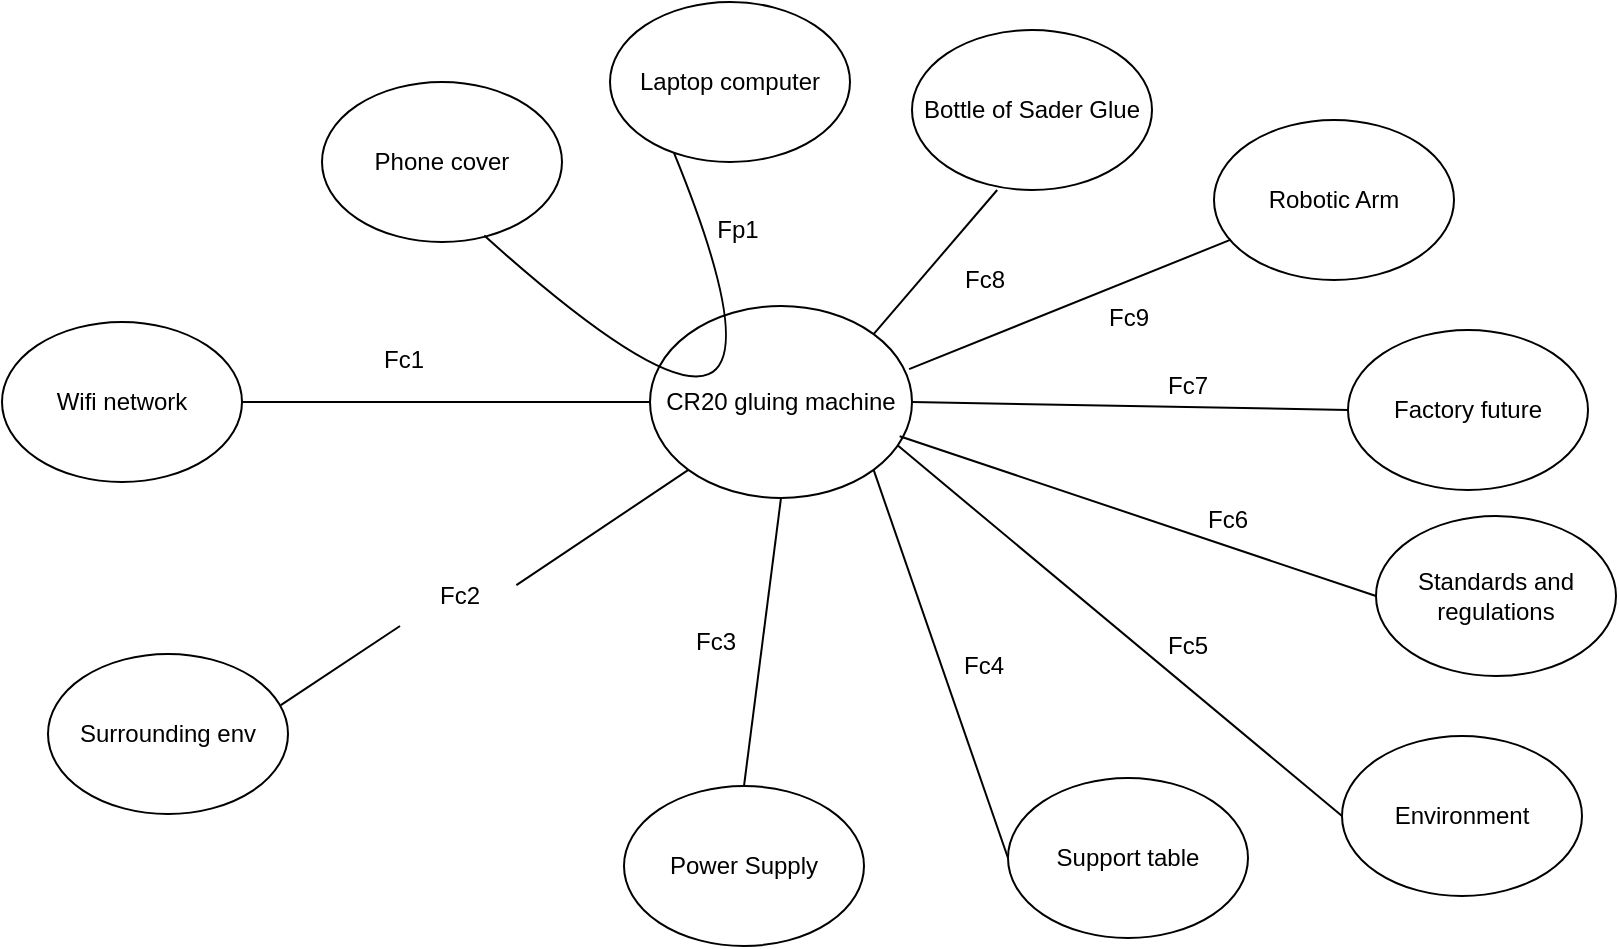 <mxfile version="27.0.1">
  <diagram name="Page-1" id="rhsc-qh1pszq7NTg1bcD">
    <mxGraphModel dx="1442" dy="1327" grid="0" gridSize="10" guides="1" tooltips="1" connect="1" arrows="1" fold="1" page="0" pageScale="1" pageWidth="850" pageHeight="1100" math="0" shadow="0">
      <root>
        <mxCell id="0" />
        <mxCell id="1" parent="0" />
        <mxCell id="Dn5VS5hVoH6_ir9Mhc69-1" value="CR20 gluing machine" style="ellipse;whiteSpace=wrap;html=1;" parent="1" vertex="1">
          <mxGeometry x="-22" y="-344" width="131" height="96" as="geometry" />
        </mxCell>
        <mxCell id="Dn5VS5hVoH6_ir9Mhc69-2" value="Bottle of Sader Glue" style="ellipse;whiteSpace=wrap;html=1;" parent="1" vertex="1">
          <mxGeometry x="109" y="-482" width="120" height="80" as="geometry" />
        </mxCell>
        <mxCell id="Dn5VS5hVoH6_ir9Mhc69-4" value="Wifi network" style="ellipse;whiteSpace=wrap;html=1;" parent="1" vertex="1">
          <mxGeometry x="-346" y="-336" width="120" height="80" as="geometry" />
        </mxCell>
        <mxCell id="Dn5VS5hVoH6_ir9Mhc69-5" value="Surrounding env" style="ellipse;whiteSpace=wrap;html=1;" parent="1" vertex="1">
          <mxGeometry x="-323" y="-170" width="120" height="80" as="geometry" />
        </mxCell>
        <mxCell id="Dn5VS5hVoH6_ir9Mhc69-6" value="Power Supply" style="ellipse;whiteSpace=wrap;html=1;" parent="1" vertex="1">
          <mxGeometry x="-35" y="-104" width="120" height="80" as="geometry" />
        </mxCell>
        <mxCell id="Dn5VS5hVoH6_ir9Mhc69-7" value="Support table" style="ellipse;whiteSpace=wrap;html=1;" parent="1" vertex="1">
          <mxGeometry x="157" y="-108" width="120" height="80" as="geometry" />
        </mxCell>
        <mxCell id="Dn5VS5hVoH6_ir9Mhc69-11" value="" style="endArrow=none;html=1;rounded=0;fontSize=12;startSize=8;endSize=8;curved=1;exitX=0.97;exitY=0.32;exitDx=0;exitDy=0;entryX=0;entryY=1;entryDx=0;entryDy=0;exitPerimeter=0;" parent="1" source="Dn5VS5hVoH6_ir9Mhc69-28" target="Dn5VS5hVoH6_ir9Mhc69-1" edge="1">
          <mxGeometry width="50" height="50" relative="1" as="geometry">
            <mxPoint x="93" y="-267" as="sourcePoint" />
            <mxPoint x="212" y="-254" as="targetPoint" />
          </mxGeometry>
        </mxCell>
        <mxCell id="Dn5VS5hVoH6_ir9Mhc69-12" value="" style="endArrow=none;html=1;rounded=0;fontSize=12;startSize=8;endSize=8;curved=1;exitX=0.5;exitY=0;exitDx=0;exitDy=0;entryX=0.5;entryY=1;entryDx=0;entryDy=0;" parent="1" source="Dn5VS5hVoH6_ir9Mhc69-6" target="Dn5VS5hVoH6_ir9Mhc69-1" edge="1">
          <mxGeometry width="50" height="50" relative="1" as="geometry">
            <mxPoint x="128" y="-174" as="sourcePoint" />
            <mxPoint x="227" y="-239" as="targetPoint" />
          </mxGeometry>
        </mxCell>
        <mxCell id="Dn5VS5hVoH6_ir9Mhc69-13" value="" style="endArrow=none;html=1;rounded=0;fontSize=12;startSize=8;endSize=8;curved=1;exitX=0;exitY=0.5;exitDx=0;exitDy=0;entryX=1;entryY=1;entryDx=0;entryDy=0;" parent="1" source="Dn5VS5hVoH6_ir9Mhc69-7" target="Dn5VS5hVoH6_ir9Mhc69-1" edge="1">
          <mxGeometry width="50" height="50" relative="1" as="geometry">
            <mxPoint x="269" y="-152" as="sourcePoint" />
            <mxPoint x="269" y="-227" as="targetPoint" />
          </mxGeometry>
        </mxCell>
        <mxCell id="Dn5VS5hVoH6_ir9Mhc69-20" value="Fc3" style="text;html=1;align=center;verticalAlign=middle;whiteSpace=wrap;rounded=0;" parent="1" vertex="1">
          <mxGeometry x="-19" y="-191" width="60" height="30" as="geometry" />
        </mxCell>
        <mxCell id="Dn5VS5hVoH6_ir9Mhc69-21" value="Fc4" style="text;html=1;align=center;verticalAlign=middle;whiteSpace=wrap;rounded=0;" parent="1" vertex="1">
          <mxGeometry x="115" y="-179" width="60" height="30" as="geometry" />
        </mxCell>
        <mxCell id="Dn5VS5hVoH6_ir9Mhc69-23" value="Phone cover" style="ellipse;whiteSpace=wrap;html=1;" parent="1" vertex="1">
          <mxGeometry x="-186" y="-456" width="120" height="80" as="geometry" />
        </mxCell>
        <mxCell id="Dn5VS5hVoH6_ir9Mhc69-24" value="Laptop computer" style="ellipse;whiteSpace=wrap;html=1;" parent="1" vertex="1">
          <mxGeometry x="-42" y="-496" width="120" height="80" as="geometry" />
        </mxCell>
        <mxCell id="Dn5VS5hVoH6_ir9Mhc69-25" value="Fp1" style="text;html=1;align=center;verticalAlign=middle;whiteSpace=wrap;rounded=0;" parent="1" vertex="1">
          <mxGeometry x="-8" y="-397" width="60" height="30" as="geometry" />
        </mxCell>
        <mxCell id="Dn5VS5hVoH6_ir9Mhc69-27" value="" style="endArrow=none;html=1;rounded=0;fontSize=12;startSize=8;endSize=8;curved=1;exitX=0.676;exitY=0.96;exitDx=0;exitDy=0;exitPerimeter=0;entryX=0.267;entryY=0.945;entryDx=0;entryDy=0;entryPerimeter=0;" parent="1" source="Dn5VS5hVoH6_ir9Mhc69-23" target="Dn5VS5hVoH6_ir9Mhc69-24" edge="1">
          <mxGeometry width="50" height="50" relative="1" as="geometry">
            <mxPoint x="14" y="-220" as="sourcePoint" />
            <mxPoint x="64" y="-270" as="targetPoint" />
            <Array as="points">
              <mxPoint x="72" y="-220" />
            </Array>
          </mxGeometry>
        </mxCell>
        <mxCell id="Dn5VS5hVoH6_ir9Mhc69-29" value="" style="endArrow=none;html=1;rounded=0;fontSize=12;startSize=8;endSize=8;curved=1;exitX=0.97;exitY=0.32;exitDx=0;exitDy=0;entryX=0;entryY=1;entryDx=0;entryDy=0;exitPerimeter=0;" parent="1" source="Dn5VS5hVoH6_ir9Mhc69-5" target="Dn5VS5hVoH6_ir9Mhc69-28" edge="1">
          <mxGeometry width="50" height="50" relative="1" as="geometry">
            <mxPoint x="-207" y="-144" as="sourcePoint" />
            <mxPoint x="-3" y="-262" as="targetPoint" />
          </mxGeometry>
        </mxCell>
        <mxCell id="Dn5VS5hVoH6_ir9Mhc69-28" value="Fc2" style="text;html=1;align=center;verticalAlign=middle;whiteSpace=wrap;rounded=0;" parent="1" vertex="1">
          <mxGeometry x="-147" y="-214" width="60" height="30" as="geometry" />
        </mxCell>
        <mxCell id="Dn5VS5hVoH6_ir9Mhc69-30" value="Fc1" style="text;html=1;align=center;verticalAlign=middle;whiteSpace=wrap;rounded=0;" parent="1" vertex="1">
          <mxGeometry x="-175" y="-332" width="60" height="30" as="geometry" />
        </mxCell>
        <mxCell id="Dn5VS5hVoH6_ir9Mhc69-31" value="" style="endArrow=none;html=1;rounded=0;fontSize=12;startSize=8;endSize=8;curved=1;exitX=1;exitY=0.5;exitDx=0;exitDy=0;entryX=0;entryY=0.5;entryDx=0;entryDy=0;" parent="1" source="Dn5VS5hVoH6_ir9Mhc69-4" target="Dn5VS5hVoH6_ir9Mhc69-1" edge="1">
          <mxGeometry width="50" height="50" relative="1" as="geometry">
            <mxPoint x="-113" y="-282" as="sourcePoint" />
            <mxPoint x="-63" y="-332" as="targetPoint" />
          </mxGeometry>
        </mxCell>
        <mxCell id="Dn5VS5hVoH6_ir9Mhc69-32" value="Environment" style="ellipse;whiteSpace=wrap;html=1;" parent="1" vertex="1">
          <mxGeometry x="324" y="-129" width="120" height="80" as="geometry" />
        </mxCell>
        <mxCell id="Dn5VS5hVoH6_ir9Mhc69-33" value="Standards and regulations" style="ellipse;whiteSpace=wrap;html=1;" parent="1" vertex="1">
          <mxGeometry x="341" y="-239" width="120" height="80" as="geometry" />
        </mxCell>
        <mxCell id="Dn5VS5hVoH6_ir9Mhc69-34" value="Factory future" style="ellipse;whiteSpace=wrap;html=1;" parent="1" vertex="1">
          <mxGeometry x="327" y="-332" width="120" height="80" as="geometry" />
        </mxCell>
        <mxCell id="Dn5VS5hVoH6_ir9Mhc69-35" value="" style="endArrow=none;html=1;rounded=0;fontSize=12;startSize=8;endSize=8;curved=1;exitX=0;exitY=0.5;exitDx=0;exitDy=0;entryX=0.946;entryY=0.727;entryDx=0;entryDy=0;entryPerimeter=0;" parent="1" source="Dn5VS5hVoH6_ir9Mhc69-32" target="Dn5VS5hVoH6_ir9Mhc69-1" edge="1">
          <mxGeometry width="50" height="50" relative="1" as="geometry">
            <mxPoint x="132" y="-282" as="sourcePoint" />
            <mxPoint x="182" y="-332" as="targetPoint" />
          </mxGeometry>
        </mxCell>
        <mxCell id="Dn5VS5hVoH6_ir9Mhc69-36" value="" style="endArrow=none;html=1;rounded=0;fontSize=12;startSize=8;endSize=8;curved=1;exitX=0;exitY=0.5;exitDx=0;exitDy=0;entryX=0.953;entryY=0.678;entryDx=0;entryDy=0;entryPerimeter=0;" parent="1" source="Dn5VS5hVoH6_ir9Mhc69-33" target="Dn5VS5hVoH6_ir9Mhc69-1" edge="1">
          <mxGeometry width="50" height="50" relative="1" as="geometry">
            <mxPoint x="132" y="-282" as="sourcePoint" />
            <mxPoint x="182" y="-332" as="targetPoint" />
          </mxGeometry>
        </mxCell>
        <mxCell id="Dn5VS5hVoH6_ir9Mhc69-37" value="" style="endArrow=none;html=1;rounded=0;fontSize=12;startSize=8;endSize=8;curved=1;exitX=0;exitY=0.5;exitDx=0;exitDy=0;entryX=1;entryY=0.5;entryDx=0;entryDy=0;" parent="1" source="Dn5VS5hVoH6_ir9Mhc69-34" target="Dn5VS5hVoH6_ir9Mhc69-1" edge="1">
          <mxGeometry width="50" height="50" relative="1" as="geometry">
            <mxPoint x="351" y="-189" as="sourcePoint" />
            <mxPoint x="113" y="-269" as="targetPoint" />
          </mxGeometry>
        </mxCell>
        <mxCell id="Dn5VS5hVoH6_ir9Mhc69-38" value="Fc5" style="text;html=1;align=center;verticalAlign=middle;whiteSpace=wrap;rounded=0;" parent="1" vertex="1">
          <mxGeometry x="217" y="-189" width="60" height="30" as="geometry" />
        </mxCell>
        <mxCell id="Dn5VS5hVoH6_ir9Mhc69-39" value="Fc6" style="text;html=1;align=center;verticalAlign=middle;whiteSpace=wrap;rounded=0;" parent="1" vertex="1">
          <mxGeometry x="237" y="-252" width="60" height="30" as="geometry" />
        </mxCell>
        <mxCell id="Dn5VS5hVoH6_ir9Mhc69-40" value="Fc7" style="text;html=1;align=center;verticalAlign=middle;whiteSpace=wrap;rounded=0;" parent="1" vertex="1">
          <mxGeometry x="217" y="-319" width="60" height="30" as="geometry" />
        </mxCell>
        <mxCell id="kLufMsaDuOTzKdJA0oIy-2" value="" style="endArrow=none;html=1;rounded=0;entryX=0.355;entryY=1;entryDx=0;entryDy=0;entryPerimeter=0;exitX=1;exitY=0;exitDx=0;exitDy=0;" parent="1" source="Dn5VS5hVoH6_ir9Mhc69-1" target="Dn5VS5hVoH6_ir9Mhc69-2" edge="1">
          <mxGeometry width="50" height="50" relative="1" as="geometry">
            <mxPoint x="32" y="-216" as="sourcePoint" />
            <mxPoint x="82" y="-266" as="targetPoint" />
          </mxGeometry>
        </mxCell>
        <mxCell id="kLufMsaDuOTzKdJA0oIy-3" value="Fc8" style="text;html=1;align=center;verticalAlign=middle;resizable=0;points=[];autosize=1;strokeColor=none;fillColor=none;" parent="1" vertex="1">
          <mxGeometry x="126" y="-370" width="38" height="26" as="geometry" />
        </mxCell>
        <mxCell id="kLufMsaDuOTzKdJA0oIy-4" value="Robotic Arm" style="ellipse;whiteSpace=wrap;html=1;" parent="1" vertex="1">
          <mxGeometry x="260" y="-437" width="120" height="80" as="geometry" />
        </mxCell>
        <mxCell id="kLufMsaDuOTzKdJA0oIy-5" value="" style="endArrow=none;html=1;rounded=0;entryX=0.07;entryY=0.748;entryDx=0;entryDy=0;entryPerimeter=0;exitX=0.989;exitY=0.329;exitDx=0;exitDy=0;exitPerimeter=0;" parent="1" source="Dn5VS5hVoH6_ir9Mhc69-1" target="kLufMsaDuOTzKdJA0oIy-4" edge="1">
          <mxGeometry width="50" height="50" relative="1" as="geometry">
            <mxPoint x="32" y="-216" as="sourcePoint" />
            <mxPoint x="82" y="-266" as="targetPoint" />
          </mxGeometry>
        </mxCell>
        <mxCell id="kLufMsaDuOTzKdJA0oIy-6" value="Fc9" style="text;html=1;align=center;verticalAlign=middle;resizable=0;points=[];autosize=1;strokeColor=none;fillColor=none;" parent="1" vertex="1">
          <mxGeometry x="198" y="-351" width="38" height="26" as="geometry" />
        </mxCell>
      </root>
    </mxGraphModel>
  </diagram>
</mxfile>

